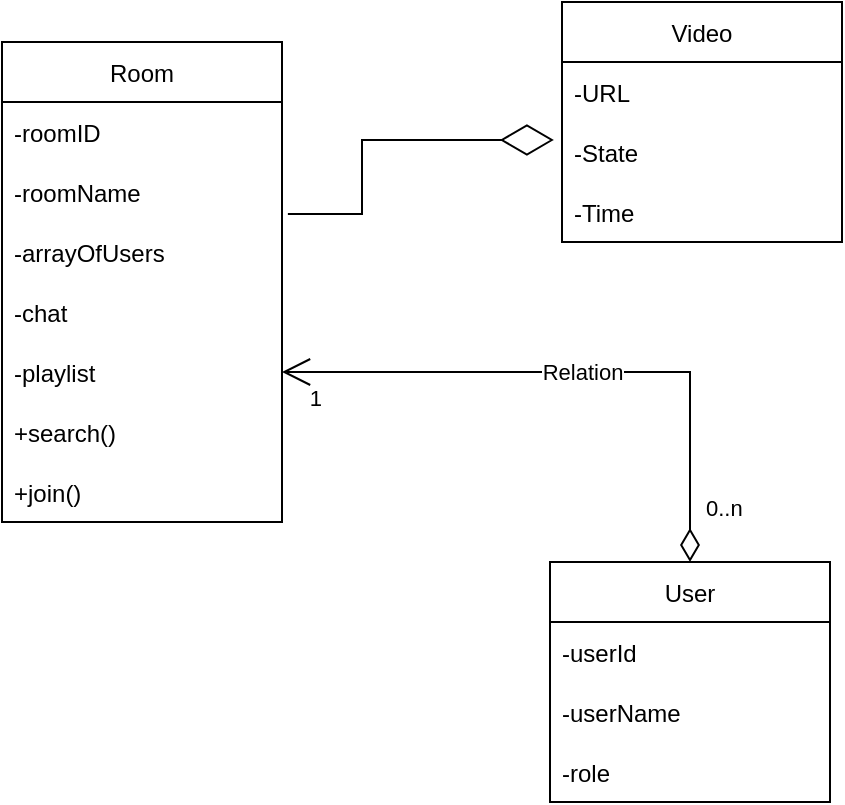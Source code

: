 <mxfile version="18.2.0" type="device"><diagram id="PLFC7lqvHX_XiEyNhYtv" name="Page-1"><mxGraphModel dx="1422" dy="794" grid="1" gridSize="10" guides="1" tooltips="1" connect="1" arrows="1" fold="1" page="1" pageScale="1" pageWidth="827" pageHeight="1169" math="0" shadow="0"><root><mxCell id="0"/><mxCell id="1" parent="0"/><mxCell id="BJR8c0Me9oaJIqsWlCMD-1" value="Room" style="swimlane;fontStyle=0;childLayout=stackLayout;horizontal=1;startSize=30;horizontalStack=0;resizeParent=1;resizeParentMax=0;resizeLast=0;collapsible=1;marginBottom=0;" vertex="1" parent="1"><mxGeometry x="70" y="70" width="140" height="240" as="geometry"/></mxCell><mxCell id="BJR8c0Me9oaJIqsWlCMD-2" value="-roomID" style="text;strokeColor=none;fillColor=none;align=left;verticalAlign=middle;spacingLeft=4;spacingRight=4;overflow=hidden;points=[[0,0.5],[1,0.5]];portConstraint=eastwest;rotatable=0;" vertex="1" parent="BJR8c0Me9oaJIqsWlCMD-1"><mxGeometry y="30" width="140" height="30" as="geometry"/></mxCell><mxCell id="BJR8c0Me9oaJIqsWlCMD-24" value="-roomName" style="text;strokeColor=none;fillColor=none;align=left;verticalAlign=middle;spacingLeft=4;spacingRight=4;overflow=hidden;points=[[0,0.5],[1,0.5]];portConstraint=eastwest;rotatable=0;" vertex="1" parent="BJR8c0Me9oaJIqsWlCMD-1"><mxGeometry y="60" width="140" height="30" as="geometry"/></mxCell><mxCell id="BJR8c0Me9oaJIqsWlCMD-3" value="-arrayOfUsers" style="text;strokeColor=none;fillColor=none;align=left;verticalAlign=middle;spacingLeft=4;spacingRight=4;overflow=hidden;points=[[0,0.5],[1,0.5]];portConstraint=eastwest;rotatable=0;" vertex="1" parent="BJR8c0Me9oaJIqsWlCMD-1"><mxGeometry y="90" width="140" height="30" as="geometry"/></mxCell><mxCell id="BJR8c0Me9oaJIqsWlCMD-17" value="-chat" style="text;strokeColor=none;fillColor=none;align=left;verticalAlign=middle;spacingLeft=4;spacingRight=4;overflow=hidden;points=[[0,0.5],[1,0.5]];portConstraint=eastwest;rotatable=0;" vertex="1" parent="BJR8c0Me9oaJIqsWlCMD-1"><mxGeometry y="120" width="140" height="30" as="geometry"/></mxCell><mxCell id="BJR8c0Me9oaJIqsWlCMD-25" value="-playlist" style="text;strokeColor=none;fillColor=none;align=left;verticalAlign=middle;spacingLeft=4;spacingRight=4;overflow=hidden;points=[[0,0.5],[1,0.5]];portConstraint=eastwest;rotatable=0;" vertex="1" parent="BJR8c0Me9oaJIqsWlCMD-1"><mxGeometry y="150" width="140" height="30" as="geometry"/></mxCell><mxCell id="BJR8c0Me9oaJIqsWlCMD-22" value="+search()" style="text;strokeColor=none;fillColor=none;align=left;verticalAlign=middle;spacingLeft=4;spacingRight=4;overflow=hidden;points=[[0,0.5],[1,0.5]];portConstraint=eastwest;rotatable=0;" vertex="1" parent="BJR8c0Me9oaJIqsWlCMD-1"><mxGeometry y="180" width="140" height="30" as="geometry"/></mxCell><mxCell id="BJR8c0Me9oaJIqsWlCMD-26" value="+join()" style="text;strokeColor=none;fillColor=none;align=left;verticalAlign=middle;spacingLeft=4;spacingRight=4;overflow=hidden;points=[[0,0.5],[1,0.5]];portConstraint=eastwest;rotatable=0;" vertex="1" parent="BJR8c0Me9oaJIqsWlCMD-1"><mxGeometry y="210" width="140" height="30" as="geometry"/></mxCell><mxCell id="BJR8c0Me9oaJIqsWlCMD-9" value="User" style="swimlane;fontStyle=0;childLayout=stackLayout;horizontal=1;startSize=30;horizontalStack=0;resizeParent=1;resizeParentMax=0;resizeLast=0;collapsible=1;marginBottom=0;" vertex="1" parent="1"><mxGeometry x="344" y="330" width="140" height="120" as="geometry"/></mxCell><mxCell id="BJR8c0Me9oaJIqsWlCMD-10" value="-userId" style="text;strokeColor=none;fillColor=none;align=left;verticalAlign=middle;spacingLeft=4;spacingRight=4;overflow=hidden;points=[[0,0.5],[1,0.5]];portConstraint=eastwest;rotatable=0;" vertex="1" parent="BJR8c0Me9oaJIqsWlCMD-9"><mxGeometry y="30" width="140" height="30" as="geometry"/></mxCell><mxCell id="BJR8c0Me9oaJIqsWlCMD-11" value="-userName" style="text;strokeColor=none;fillColor=none;align=left;verticalAlign=middle;spacingLeft=4;spacingRight=4;overflow=hidden;points=[[0,0.5],[1,0.5]];portConstraint=eastwest;rotatable=0;" vertex="1" parent="BJR8c0Me9oaJIqsWlCMD-9"><mxGeometry y="60" width="140" height="30" as="geometry"/></mxCell><mxCell id="BJR8c0Me9oaJIqsWlCMD-23" value="-role" style="text;strokeColor=none;fillColor=none;align=left;verticalAlign=middle;spacingLeft=4;spacingRight=4;overflow=hidden;points=[[0,0.5],[1,0.5]];portConstraint=eastwest;rotatable=0;" vertex="1" parent="BJR8c0Me9oaJIqsWlCMD-9"><mxGeometry y="90" width="140" height="30" as="geometry"/></mxCell><mxCell id="BJR8c0Me9oaJIqsWlCMD-19" value="Relation" style="endArrow=open;html=1;endSize=12;startArrow=diamondThin;startSize=14;startFill=0;edgeStyle=orthogonalEdgeStyle;rounded=0;exitX=0.5;exitY=0;exitDx=0;exitDy=0;entryX=1;entryY=0.5;entryDx=0;entryDy=0;" edge="1" parent="1" source="BJR8c0Me9oaJIqsWlCMD-9" target="BJR8c0Me9oaJIqsWlCMD-25"><mxGeometry relative="1" as="geometry"><mxPoint x="410" y="270" as="sourcePoint"/><mxPoint x="260" y="290" as="targetPoint"/><Array as="points"><mxPoint x="414" y="235"/></Array></mxGeometry></mxCell><mxCell id="BJR8c0Me9oaJIqsWlCMD-20" value="0..n" style="edgeLabel;resizable=0;html=1;align=left;verticalAlign=top;" connectable="0" vertex="1" parent="BJR8c0Me9oaJIqsWlCMD-19"><mxGeometry x="-1" relative="1" as="geometry"><mxPoint x="6" y="-40" as="offset"/></mxGeometry></mxCell><mxCell id="BJR8c0Me9oaJIqsWlCMD-21" value="1" style="edgeLabel;resizable=0;html=1;align=right;verticalAlign=top;" connectable="0" vertex="1" parent="BJR8c0Me9oaJIqsWlCMD-19"><mxGeometry x="1" relative="1" as="geometry"><mxPoint x="20" as="offset"/></mxGeometry></mxCell><mxCell id="BJR8c0Me9oaJIqsWlCMD-27" value="Video" style="swimlane;fontStyle=0;childLayout=stackLayout;horizontal=1;startSize=30;horizontalStack=0;resizeParent=1;resizeParentMax=0;resizeLast=0;collapsible=1;marginBottom=0;" vertex="1" parent="1"><mxGeometry x="350" y="50" width="140" height="120" as="geometry"/></mxCell><mxCell id="BJR8c0Me9oaJIqsWlCMD-28" value="-URL" style="text;strokeColor=none;fillColor=none;align=left;verticalAlign=middle;spacingLeft=4;spacingRight=4;overflow=hidden;points=[[0,0.5],[1,0.5]];portConstraint=eastwest;rotatable=0;" vertex="1" parent="BJR8c0Me9oaJIqsWlCMD-27"><mxGeometry y="30" width="140" height="30" as="geometry"/></mxCell><mxCell id="BJR8c0Me9oaJIqsWlCMD-29" value="-State" style="text;strokeColor=none;fillColor=none;align=left;verticalAlign=middle;spacingLeft=4;spacingRight=4;overflow=hidden;points=[[0,0.5],[1,0.5]];portConstraint=eastwest;rotatable=0;" vertex="1" parent="BJR8c0Me9oaJIqsWlCMD-27"><mxGeometry y="60" width="140" height="30" as="geometry"/></mxCell><mxCell id="BJR8c0Me9oaJIqsWlCMD-32" value="-Time" style="text;strokeColor=none;fillColor=none;align=left;verticalAlign=middle;spacingLeft=4;spacingRight=4;overflow=hidden;points=[[0,0.5],[1,0.5]];portConstraint=eastwest;rotatable=0;" vertex="1" parent="BJR8c0Me9oaJIqsWlCMD-27"><mxGeometry y="90" width="140" height="30" as="geometry"/></mxCell><mxCell id="BJR8c0Me9oaJIqsWlCMD-31" value="" style="endArrow=diamondThin;endFill=0;endSize=24;html=1;rounded=0;exitX=1.021;exitY=0.867;exitDx=0;exitDy=0;exitPerimeter=0;entryX=-0.029;entryY=0.3;entryDx=0;entryDy=0;entryPerimeter=0;" edge="1" parent="1" source="BJR8c0Me9oaJIqsWlCMD-24" target="BJR8c0Me9oaJIqsWlCMD-29"><mxGeometry width="160" relative="1" as="geometry"><mxPoint x="330" y="330" as="sourcePoint"/><mxPoint x="490" y="330" as="targetPoint"/><Array as="points"><mxPoint x="250" y="156"/><mxPoint x="250" y="119"/></Array></mxGeometry></mxCell></root></mxGraphModel></diagram></mxfile>